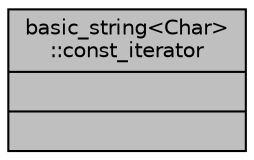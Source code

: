 digraph "basic_string&lt;Char&gt;::const_iterator"
{
 // INTERACTIVE_SVG=YES
  bgcolor="transparent";
  edge [fontname="Helvetica",fontsize="10",labelfontname="Helvetica",labelfontsize="10"];
  node [fontname="Helvetica",fontsize="10",shape=record];
  Node1 [label="{basic_string\<Char\>\l::const_iterator\n||}",height=0.2,width=0.4,color="black", fillcolor="grey75", style="filled", fontcolor="black"];
}
